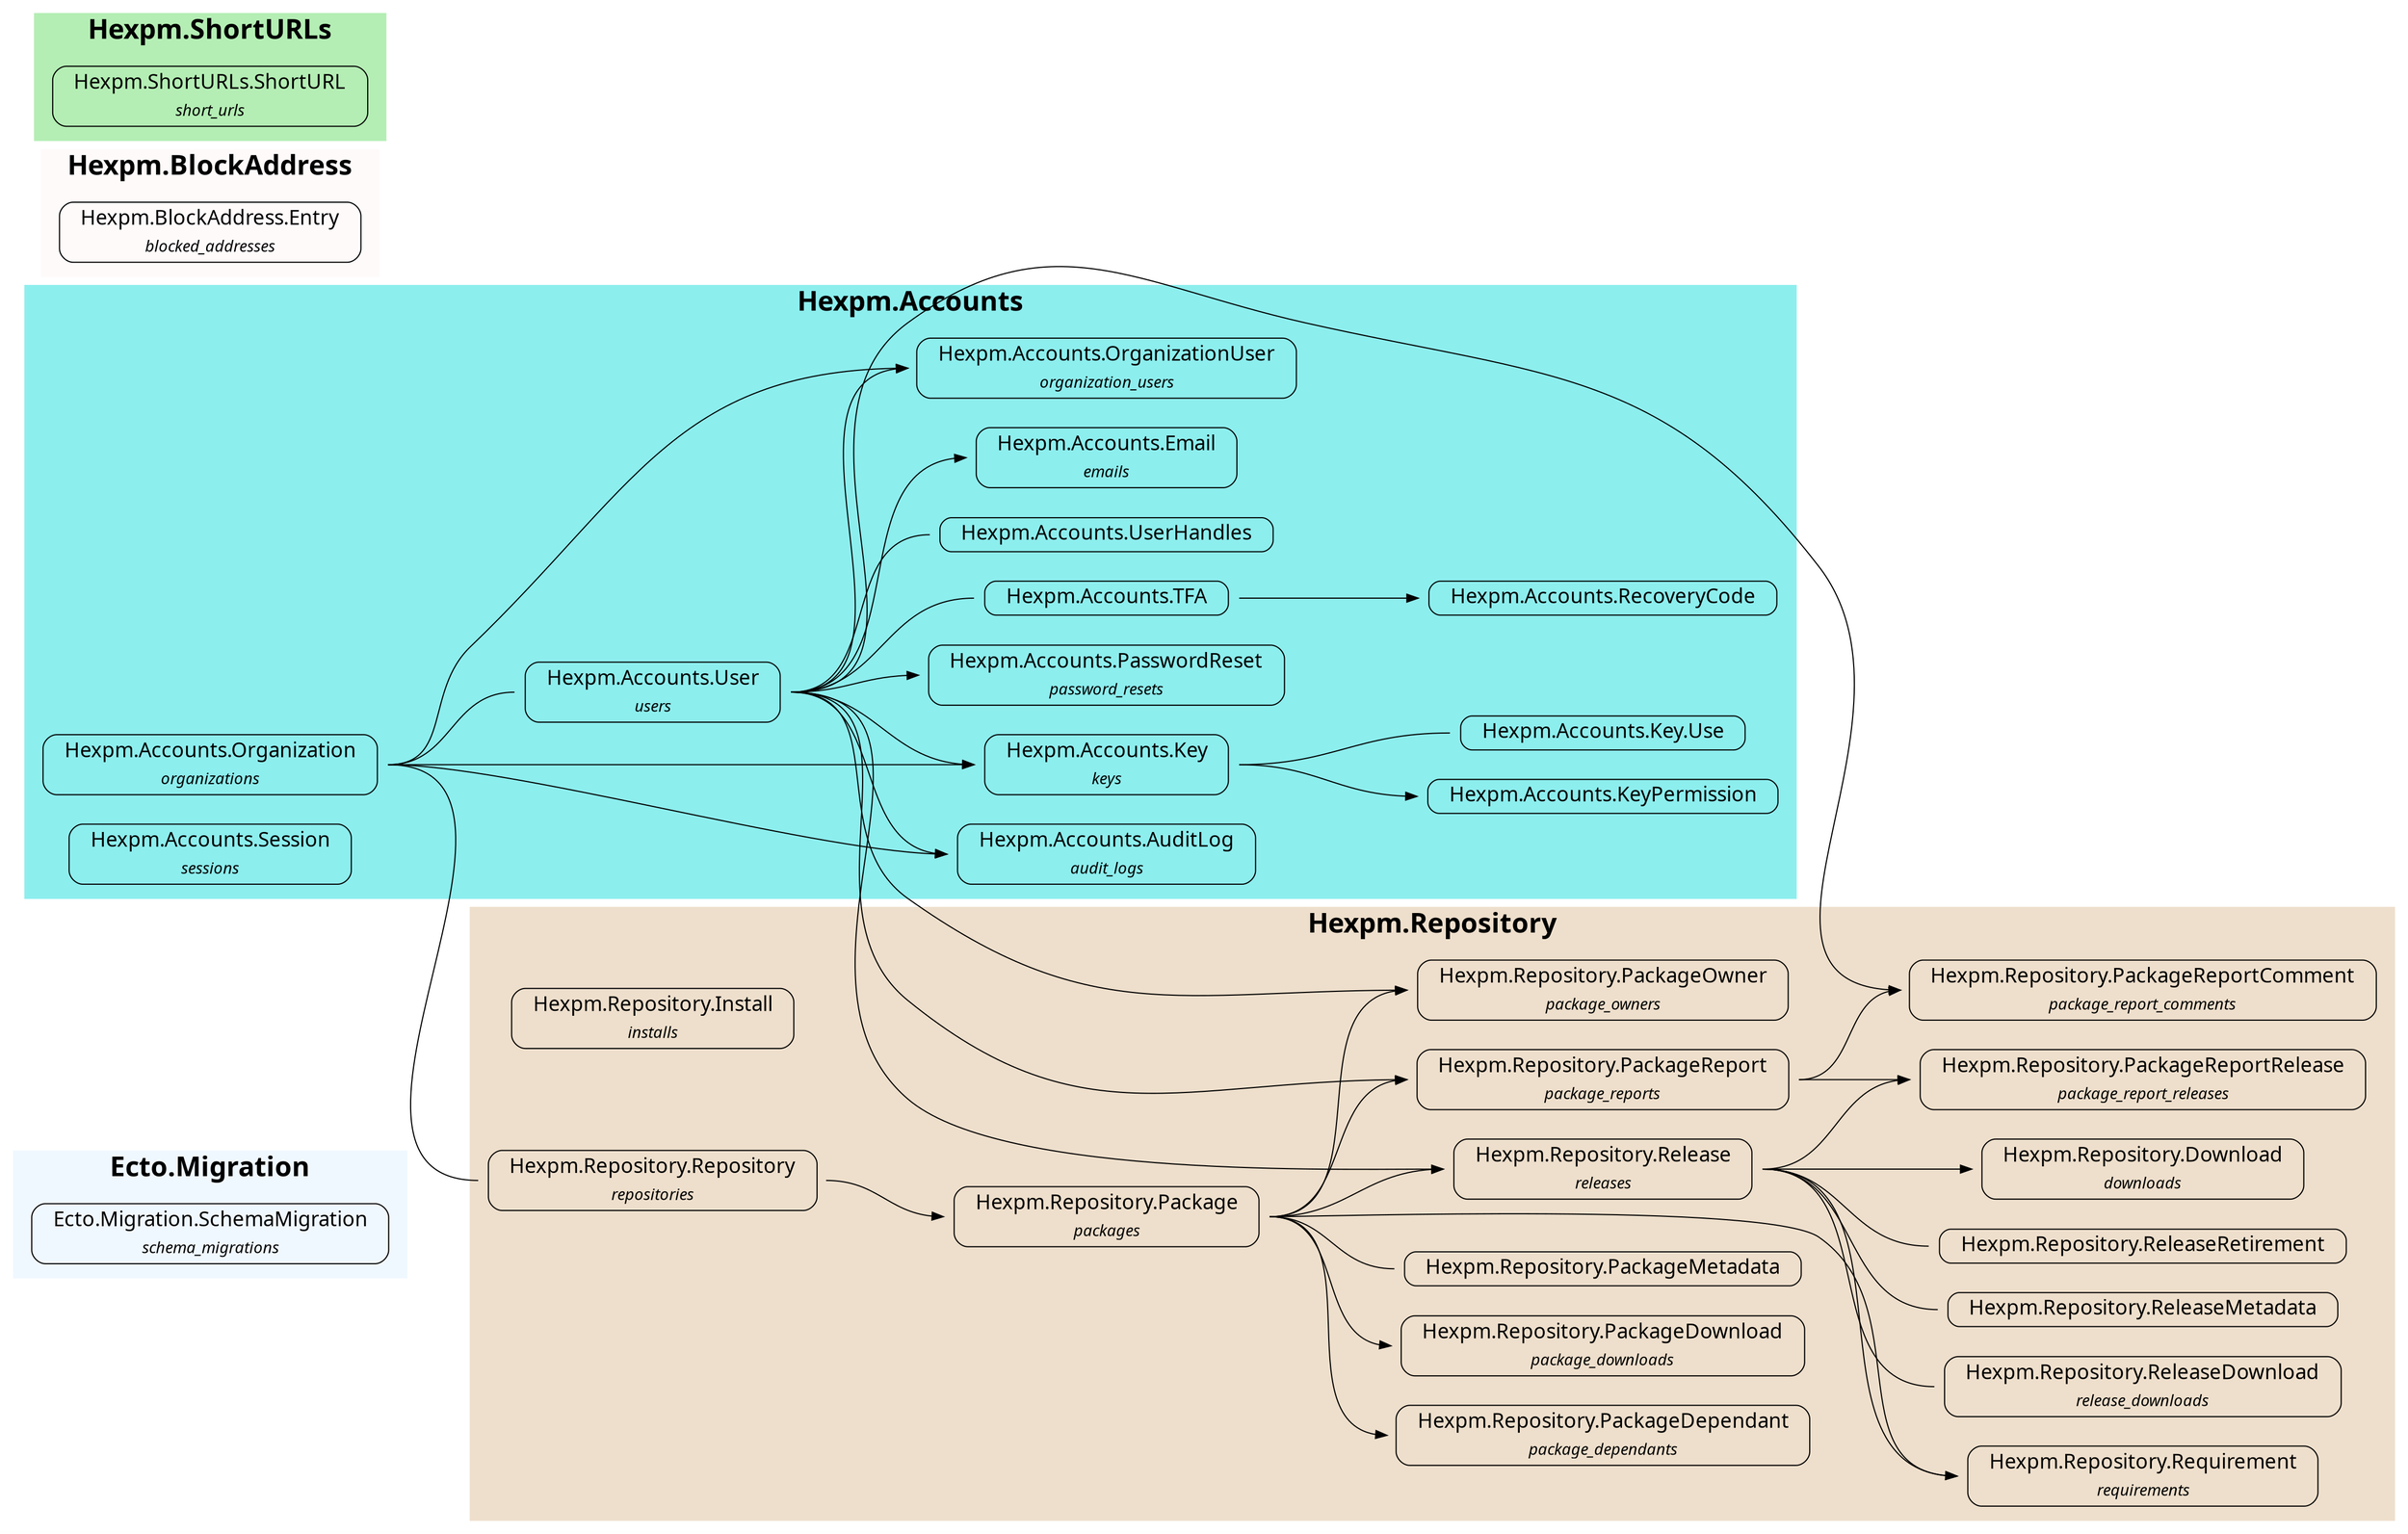 strict digraph {
  ranksep=1.0; rankdir=LR;
  node [shape = none, fontname="Roboto Mono"];
  
  subgraph "cluster_Ecto.Migration" {
    style=filled
    fontname="Roboto Mono"
    color = "#f0f8ff"
    label = <<font point-size='24'><b>Ecto.Migration</b></font>>
    "Ecto.Migration.SchemaMigration" [label= <<table align='left' border='1' style='rounded' cellspacing='0' cellpadding='4' cellborder='0'><tr><td port='header@schema_module'><font point-size='18'>   Ecto.Migration.SchemaMigration   </font></td></tr><tr><td><font point-size='14'><i>schema_migrations</i></font></td></tr></table>>]
  }
  subgraph "cluster_Hexpm.Accounts" {
    style=filled
    fontname="Roboto Mono"
    color = "#8deeee"
    label = <<font point-size='24'><b>Hexpm.Accounts</b></font>>
    "Hexpm.Accounts.AuditLog" [label= <<table align='left' border='1' style='rounded' cellspacing='0' cellpadding='4' cellborder='0'><tr><td port='header@schema_module'><font point-size='18'>   Hexpm.Accounts.AuditLog   </font></td></tr><tr><td><font point-size='14'><i>audit_logs</i></font></td></tr></table>>]
  "Hexpm.Accounts.Email" [label= <<table align='left' border='1' style='rounded' cellspacing='0' cellpadding='4' cellborder='0'><tr><td port='header@schema_module'><font point-size='18'>   Hexpm.Accounts.Email   </font></td></tr><tr><td><font point-size='14'><i>emails</i></font></td></tr></table>>]
  "Hexpm.Accounts.Key" [label= <<table align='left' border='1' style='rounded' cellspacing='0' cellpadding='4' cellborder='0'><tr><td port='header@schema_module'><font point-size='18'>   Hexpm.Accounts.Key   </font></td></tr><tr><td><font point-size='14'><i>keys</i></font></td></tr></table>>]
  "Hexpm.Accounts.Key.Use" [label= <<table align='left' border='1' style='rounded' cellspacing='0' cellpadding='4' cellborder='0'><tr><td port='header@schema_module'><font point-size='18'>   Hexpm.Accounts.Key.Use   </font></td></tr></table>>]
  "Hexpm.Accounts.KeyPermission" [label= <<table align='left' border='1' style='rounded' cellspacing='0' cellpadding='4' cellborder='0'><tr><td port='header@schema_module'><font point-size='18'>   Hexpm.Accounts.KeyPermission   </font></td></tr></table>>]
  "Hexpm.Accounts.Organization" [label= <<table align='left' border='1' style='rounded' cellspacing='0' cellpadding='4' cellborder='0'><tr><td port='header@schema_module'><font point-size='18'>   Hexpm.Accounts.Organization   </font></td></tr><tr><td><font point-size='14'><i>organizations</i></font></td></tr></table>>]
  "Hexpm.Accounts.OrganizationUser" [label= <<table align='left' border='1' style='rounded' cellspacing='0' cellpadding='4' cellborder='0'><tr><td port='header@schema_module'><font point-size='18'>   Hexpm.Accounts.OrganizationUser   </font></td></tr><tr><td><font point-size='14'><i>organization_users</i></font></td></tr></table>>]
  "Hexpm.Accounts.PasswordReset" [label= <<table align='left' border='1' style='rounded' cellspacing='0' cellpadding='4' cellborder='0'><tr><td port='header@schema_module'><font point-size='18'>   Hexpm.Accounts.PasswordReset   </font></td></tr><tr><td><font point-size='14'><i>password_resets</i></font></td></tr></table>>]
  "Hexpm.Accounts.RecoveryCode" [label= <<table align='left' border='1' style='rounded' cellspacing='0' cellpadding='4' cellborder='0'><tr><td port='header@schema_module'><font point-size='18'>   Hexpm.Accounts.RecoveryCode   </font></td></tr></table>>]
  "Hexpm.Accounts.Session" [label= <<table align='left' border='1' style='rounded' cellspacing='0' cellpadding='4' cellborder='0'><tr><td port='header@schema_module'><font point-size='18'>   Hexpm.Accounts.Session   </font></td></tr><tr><td><font point-size='14'><i>sessions</i></font></td></tr></table>>]
  "Hexpm.Accounts.TFA" [label= <<table align='left' border='1' style='rounded' cellspacing='0' cellpadding='4' cellborder='0'><tr><td port='header@schema_module'><font point-size='18'>   Hexpm.Accounts.TFA   </font></td></tr></table>>]
  "Hexpm.Accounts.User" [label= <<table align='left' border='1' style='rounded' cellspacing='0' cellpadding='4' cellborder='0'><tr><td port='header@schema_module'><font point-size='18'>   Hexpm.Accounts.User   </font></td></tr><tr><td><font point-size='14'><i>users</i></font></td></tr></table>>]
  "Hexpm.Accounts.UserHandles" [label= <<table align='left' border='1' style='rounded' cellspacing='0' cellpadding='4' cellborder='0'><tr><td port='header@schema_module'><font point-size='18'>   Hexpm.Accounts.UserHandles   </font></td></tr></table>>]
  }
  subgraph "cluster_Hexpm.BlockAddress" {
    style=filled
    fontname="Roboto Mono"
    color = "#fffafa"
    label = <<font point-size='24'><b>Hexpm.BlockAddress</b></font>>
    "Hexpm.BlockAddress.Entry" [label= <<table align='left' border='1' style='rounded' cellspacing='0' cellpadding='4' cellborder='0'><tr><td port='header@schema_module'><font point-size='18'>   Hexpm.BlockAddress.Entry   </font></td></tr><tr><td><font point-size='14'><i>blocked_addresses</i></font></td></tr></table>>]
  }
  subgraph "cluster_Hexpm.Repository" {
    style=filled
    fontname="Roboto Mono"
    color = "#eedfcc"
    label = <<font point-size='24'><b>Hexpm.Repository</b></font>>
    "Hexpm.Repository.Download" [label= <<table align='left' border='1' style='rounded' cellspacing='0' cellpadding='4' cellborder='0'><tr><td port='header@schema_module'><font point-size='18'>   Hexpm.Repository.Download   </font></td></tr><tr><td><font point-size='14'><i>downloads</i></font></td></tr></table>>]
  "Hexpm.Repository.Install" [label= <<table align='left' border='1' style='rounded' cellspacing='0' cellpadding='4' cellborder='0'><tr><td port='header@schema_module'><font point-size='18'>   Hexpm.Repository.Install   </font></td></tr><tr><td><font point-size='14'><i>installs</i></font></td></tr></table>>]
  "Hexpm.Repository.Package" [label= <<table align='left' border='1' style='rounded' cellspacing='0' cellpadding='4' cellborder='0'><tr><td port='header@schema_module'><font point-size='18'>   Hexpm.Repository.Package   </font></td></tr><tr><td><font point-size='14'><i>packages</i></font></td></tr></table>>]
  "Hexpm.Repository.PackageDependant" [label= <<table align='left' border='1' style='rounded' cellspacing='0' cellpadding='4' cellborder='0'><tr><td port='header@schema_module'><font point-size='18'>   Hexpm.Repository.PackageDependant   </font></td></tr><tr><td><font point-size='14'><i>package_dependants</i></font></td></tr></table>>]
  "Hexpm.Repository.PackageDownload" [label= <<table align='left' border='1' style='rounded' cellspacing='0' cellpadding='4' cellborder='0'><tr><td port='header@schema_module'><font point-size='18'>   Hexpm.Repository.PackageDownload   </font></td></tr><tr><td><font point-size='14'><i>package_downloads</i></font></td></tr></table>>]
  "Hexpm.Repository.PackageMetadata" [label= <<table align='left' border='1' style='rounded' cellspacing='0' cellpadding='4' cellborder='0'><tr><td port='header@schema_module'><font point-size='18'>   Hexpm.Repository.PackageMetadata   </font></td></tr></table>>]
  "Hexpm.Repository.PackageOwner" [label= <<table align='left' border='1' style='rounded' cellspacing='0' cellpadding='4' cellborder='0'><tr><td port='header@schema_module'><font point-size='18'>   Hexpm.Repository.PackageOwner   </font></td></tr><tr><td><font point-size='14'><i>package_owners</i></font></td></tr></table>>]
  "Hexpm.Repository.PackageReport" [label= <<table align='left' border='1' style='rounded' cellspacing='0' cellpadding='4' cellborder='0'><tr><td port='header@schema_module'><font point-size='18'>   Hexpm.Repository.PackageReport   </font></td></tr><tr><td><font point-size='14'><i>package_reports</i></font></td></tr></table>>]
  "Hexpm.Repository.PackageReportComment" [label= <<table align='left' border='1' style='rounded' cellspacing='0' cellpadding='4' cellborder='0'><tr><td port='header@schema_module'><font point-size='18'>   Hexpm.Repository.PackageReportComment   </font></td></tr><tr><td><font point-size='14'><i>package_report_comments</i></font></td></tr></table>>]
  "Hexpm.Repository.PackageReportRelease" [label= <<table align='left' border='1' style='rounded' cellspacing='0' cellpadding='4' cellborder='0'><tr><td port='header@schema_module'><font point-size='18'>   Hexpm.Repository.PackageReportRelease   </font></td></tr><tr><td><font point-size='14'><i>package_report_releases</i></font></td></tr></table>>]
  "Hexpm.Repository.Release" [label= <<table align='left' border='1' style='rounded' cellspacing='0' cellpadding='4' cellborder='0'><tr><td port='header@schema_module'><font point-size='18'>   Hexpm.Repository.Release   </font></td></tr><tr><td><font point-size='14'><i>releases</i></font></td></tr></table>>]
  "Hexpm.Repository.ReleaseDownload" [label= <<table align='left' border='1' style='rounded' cellspacing='0' cellpadding='4' cellborder='0'><tr><td port='header@schema_module'><font point-size='18'>   Hexpm.Repository.ReleaseDownload   </font></td></tr><tr><td><font point-size='14'><i>release_downloads</i></font></td></tr></table>>]
  "Hexpm.Repository.ReleaseMetadata" [label= <<table align='left' border='1' style='rounded' cellspacing='0' cellpadding='4' cellborder='0'><tr><td port='header@schema_module'><font point-size='18'>   Hexpm.Repository.ReleaseMetadata   </font></td></tr></table>>]
  "Hexpm.Repository.ReleaseRetirement" [label= <<table align='left' border='1' style='rounded' cellspacing='0' cellpadding='4' cellborder='0'><tr><td port='header@schema_module'><font point-size='18'>   Hexpm.Repository.ReleaseRetirement   </font></td></tr></table>>]
  "Hexpm.Repository.Repository" [label= <<table align='left' border='1' style='rounded' cellspacing='0' cellpadding='4' cellborder='0'><tr><td port='header@schema_module'><font point-size='18'>   Hexpm.Repository.Repository   </font></td></tr><tr><td><font point-size='14'><i>repositories</i></font></td></tr></table>>]
  "Hexpm.Repository.Requirement" [label= <<table align='left' border='1' style='rounded' cellspacing='0' cellpadding='4' cellborder='0'><tr><td port='header@schema_module'><font point-size='18'>   Hexpm.Repository.Requirement   </font></td></tr><tr><td><font point-size='14'><i>requirements</i></font></td></tr></table>>]
  }
  subgraph "cluster_Hexpm.ShortURLs" {
    style=filled
    fontname="Roboto Mono"
    color = "#b4eeb4"
    label = <<font point-size='24'><b>Hexpm.ShortURLs</b></font>>
    "Hexpm.ShortURLs.ShortURL" [label= <<table align='left' border='1' style='rounded' cellspacing='0' cellpadding='4' cellborder='0'><tr><td port='header@schema_module'><font point-size='18'>   Hexpm.ShortURLs.ShortURL   </font></td></tr><tr><td><font point-size='14'><i>short_urls</i></font></td></tr></table>>]
  }

  "Hexpm.Accounts.TFA":e -> "Hexpm.Accounts.RecoveryCode":w
  "Hexpm.Accounts.Key":e -> "Hexpm.Accounts.Key.Use":w [dir=none]
  "Hexpm.Accounts.Key":e -> "Hexpm.Accounts.KeyPermission":w
  "Hexpm.Accounts.Organization":e -> "Hexpm.Accounts.AuditLog":w
  "Hexpm.Accounts.Organization":e -> "Hexpm.Accounts.Key":w
  "Hexpm.Accounts.Organization":e -> "Hexpm.Accounts.OrganizationUser":w
  "Hexpm.Accounts.Organization":e -> "Hexpm.Repository.Repository":w [dir=none]
  "Hexpm.Accounts.Organization":e -> "Hexpm.Accounts.User":w [dir=none]
  "Hexpm.Repository.PackageReport":e -> "Hexpm.Repository.PackageReportComment":w
  "Hexpm.Repository.PackageReport":e -> "Hexpm.Repository.PackageReportRelease":w
  "Hexpm.Repository.Package":e -> "Hexpm.Repository.PackageDependant":w
  "Hexpm.Repository.Package":e -> "Hexpm.Repository.PackageDownload":w
  "Hexpm.Repository.Package":e -> "Hexpm.Repository.PackageOwner":w
  "Hexpm.Repository.Package":e -> "Hexpm.Repository.PackageReport":w
  "Hexpm.Repository.Package":e -> "Hexpm.Repository.Release":w
  "Hexpm.Repository.Package":e -> "Hexpm.Repository.Requirement":w
  "Hexpm.Repository.Package":e -> "Hexpm.Repository.PackageMetadata":w [dir=none]
  "Hexpm.Repository.Release":e -> "Hexpm.Repository.Download":w
  "Hexpm.Repository.Release":e -> "Hexpm.Repository.PackageReportRelease":w
  "Hexpm.Repository.Release":e -> "Hexpm.Repository.ReleaseDownload":w [dir=none]
  "Hexpm.Repository.Release":e -> "Hexpm.Repository.Requirement":w
  "Hexpm.Repository.Release":e -> "Hexpm.Repository.ReleaseMetadata":w [dir=none]
  "Hexpm.Repository.Release":e -> "Hexpm.Repository.ReleaseRetirement":w [dir=none]
  "Hexpm.Repository.Repository":e -> "Hexpm.Repository.Package":w
  "Hexpm.Accounts.User":e -> "Hexpm.Accounts.UserHandles":w [dir=none]
  "Hexpm.Accounts.User":e -> "Hexpm.Accounts.AuditLog":w
  "Hexpm.Accounts.User":e -> "Hexpm.Accounts.Email":w
  "Hexpm.Accounts.User":e -> "Hexpm.Accounts.Key":w
  "Hexpm.Accounts.User":e -> "Hexpm.Accounts.OrganizationUser":w
  "Hexpm.Accounts.User":e -> "Hexpm.Repository.PackageOwner":w
  "Hexpm.Accounts.User":e -> "Hexpm.Repository.PackageReportComment":w
  "Hexpm.Accounts.User":e -> "Hexpm.Repository.PackageReport":w
  "Hexpm.Accounts.User":e -> "Hexpm.Accounts.PasswordReset":w
  "Hexpm.Accounts.User":e -> "Hexpm.Repository.Release":w
  "Hexpm.Accounts.User":e -> "Hexpm.Accounts.TFA":w [dir=none]
}
